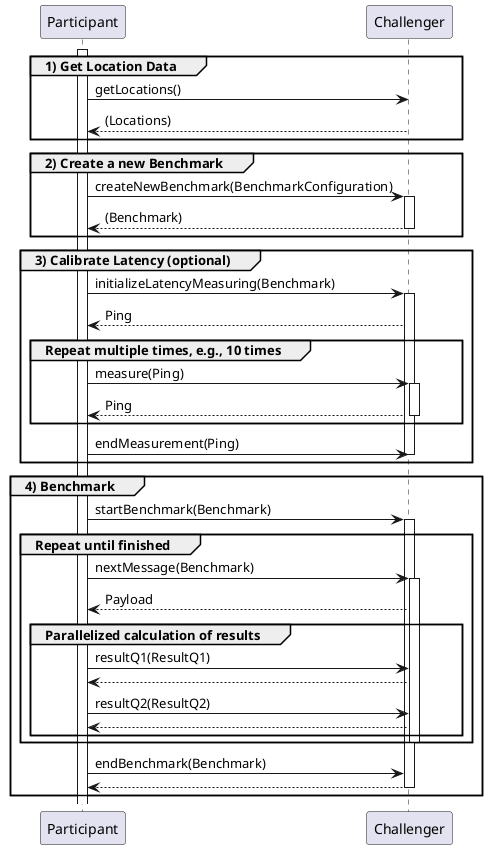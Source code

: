 @startuml
activate Participant

group 1) Get Location Data
Challenger <- Participant: getLocations()
Challenger --> Participant: (Locations)
end

group 2) Create a new Benchmark
Challenger <- Participant: createNewBenchmark(BenchmarkConfiguration)
activate Challenger
Challenger --> Participant: (Benchmark)
deactivate Challenger
end

group 3) Calibrate Latency (optional)
Challenger <- Participant: initializeLatencyMeasuring(Benchmark)
activate Challenger
Challenger --> Participant: Ping

group Repeat multiple times, e.g., 10 times
Challenger <- Participant: measure(Ping)
activate Challenger
Challenger --> Participant: Ping
deactivate Challenger
end

Challenger <- Participant: endMeasurement(Ping)
deactivate Challenger

deactivate Challenger
end

group 4) Benchmark
Challenger <- Participant: startBenchmark(Benchmark)
activate Challenger


group Repeat until finished
Challenger <- Participant: nextMessage(Benchmark)
activate Challenger
Challenger --> Participant: Payload

group Parallelized calculation of results
Challenger <- Participant: resultQ1(ResultQ1)
Challenger --> Participant:
Challenger <- Participant: resultQ2(ResultQ2)
Challenger --> Participant:
end

deactivate Challenger
end



Challenger <- Participant: endBenchmark(Benchmark)
Challenger --> Participant:

deactivate Challenger
end


@enduml